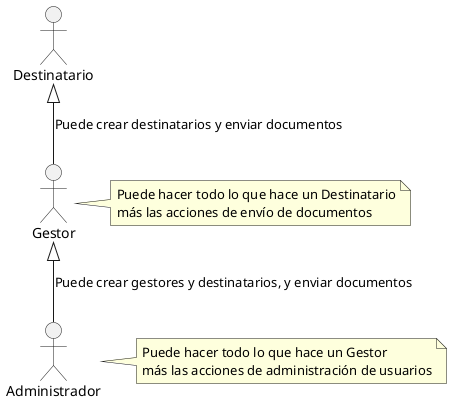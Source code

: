 @startuml
actor "Destinatario" as Destinatario
actor "Gestor" as Usuario
actor "Administrador" as Administrador

Destinatario <|-- Usuario : Puede crear destinatarios y enviar documentos
Usuario <|-- Administrador : Puede crear gestores y destinatarios, y enviar documentos

note right of Administrador
    Puede hacer todo lo que hace un Gestor
    más las acciones de administración de usuarios
end note

note right of Usuario
    Puede hacer todo lo que hace un Destinatario
    más las acciones de envío de documentos
end note
@enduml
